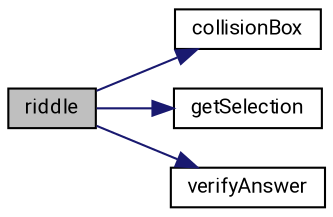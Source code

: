 digraph "riddle"
{
 // LATEX_PDF_SIZE
  edge [fontname="Roboto",fontsize="10",labelfontname="Roboto",labelfontsize="10"];
  node [fontname="Roboto",fontsize="10",shape=record];
  rankdir="LR";
  Node11 [label="riddle",height=0.2,width=0.4,color="black", fillcolor="grey75", style="filled", fontcolor="black",tooltip=" "];
  Node11 -> Node12 [color="midnightblue",fontsize="10",style="solid",fontname="Roboto"];
  Node12 [label="collisionBox",height=0.2,width=0.4,color="black", fillcolor="white", style="filled",URL="$SDL__collision_8c.html#a00def301ecaedb9edf9fa5e9777dc094",tooltip=" "];
  Node11 -> Node13 [color="midnightblue",fontsize="10",style="solid",fontname="Roboto"];
  Node13 [label="getSelection",height=0.2,width=0.4,color="black", fillcolor="white", style="filled",URL="$SDL__enigme_8c.html#a3bf3997a463f1a0d6bcc4cce96ccb12b",tooltip=" "];
  Node11 -> Node14 [color="midnightblue",fontsize="10",style="solid",fontname="Roboto"];
  Node14 [label="verifyAnswer",height=0.2,width=0.4,color="black", fillcolor="white", style="filled",URL="$SDL__enigme_8c.html#ad6b9608845d3195ea6d87176390dbc63",tooltip=" "];
}
